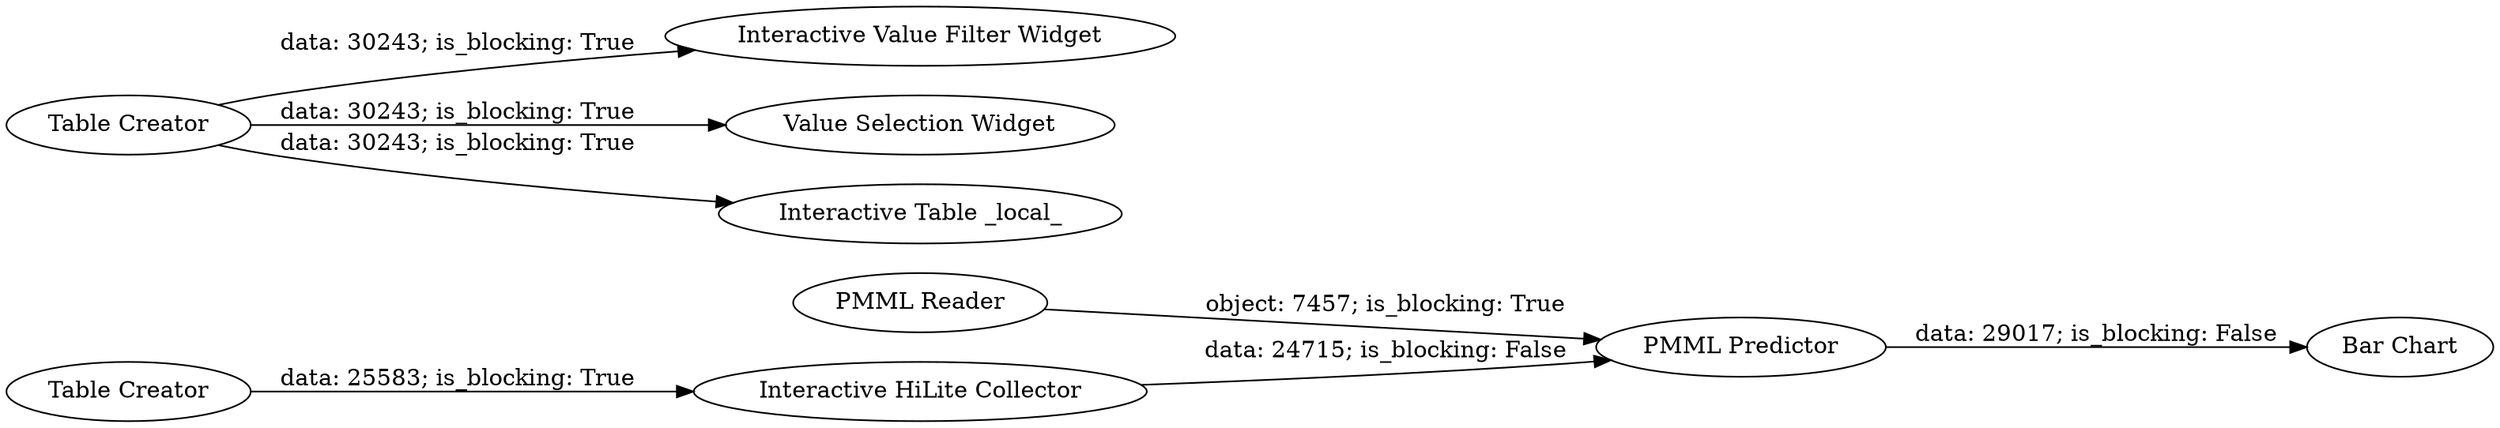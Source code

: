 digraph {
	"-914828313381893000_8" [label="Interactive HiLite Collector"]
	"-914828313381893000_10" [label="Interactive Value Filter Widget"]
	"-914828313381893000_12" [label="PMML Predictor"]
	"-914828313381893000_14" [label="Bar Chart"]
	"-914828313381893000_11" [label="Value Selection Widget"]
	"-914828313381893000_7" [label="Interactive Table _local_"]
	"-914828313381893000_15" [label="Table Creator"]
	"-914828313381893000_6" [label="Table Creator"]
	"-914828313381893000_13" [label="PMML Reader"]
	"-914828313381893000_15" -> "-914828313381893000_11" [label="data: 30243; is_blocking: True"]
	"-914828313381893000_8" -> "-914828313381893000_12" [label="data: 24715; is_blocking: False"]
	"-914828313381893000_13" -> "-914828313381893000_12" [label="object: 7457; is_blocking: True"]
	"-914828313381893000_6" -> "-914828313381893000_8" [label="data: 25583; is_blocking: True"]
	"-914828313381893000_12" -> "-914828313381893000_14" [label="data: 29017; is_blocking: False"]
	"-914828313381893000_15" -> "-914828313381893000_10" [label="data: 30243; is_blocking: True"]
	"-914828313381893000_15" -> "-914828313381893000_7" [label="data: 30243; is_blocking: True"]
	rankdir=LR
}
